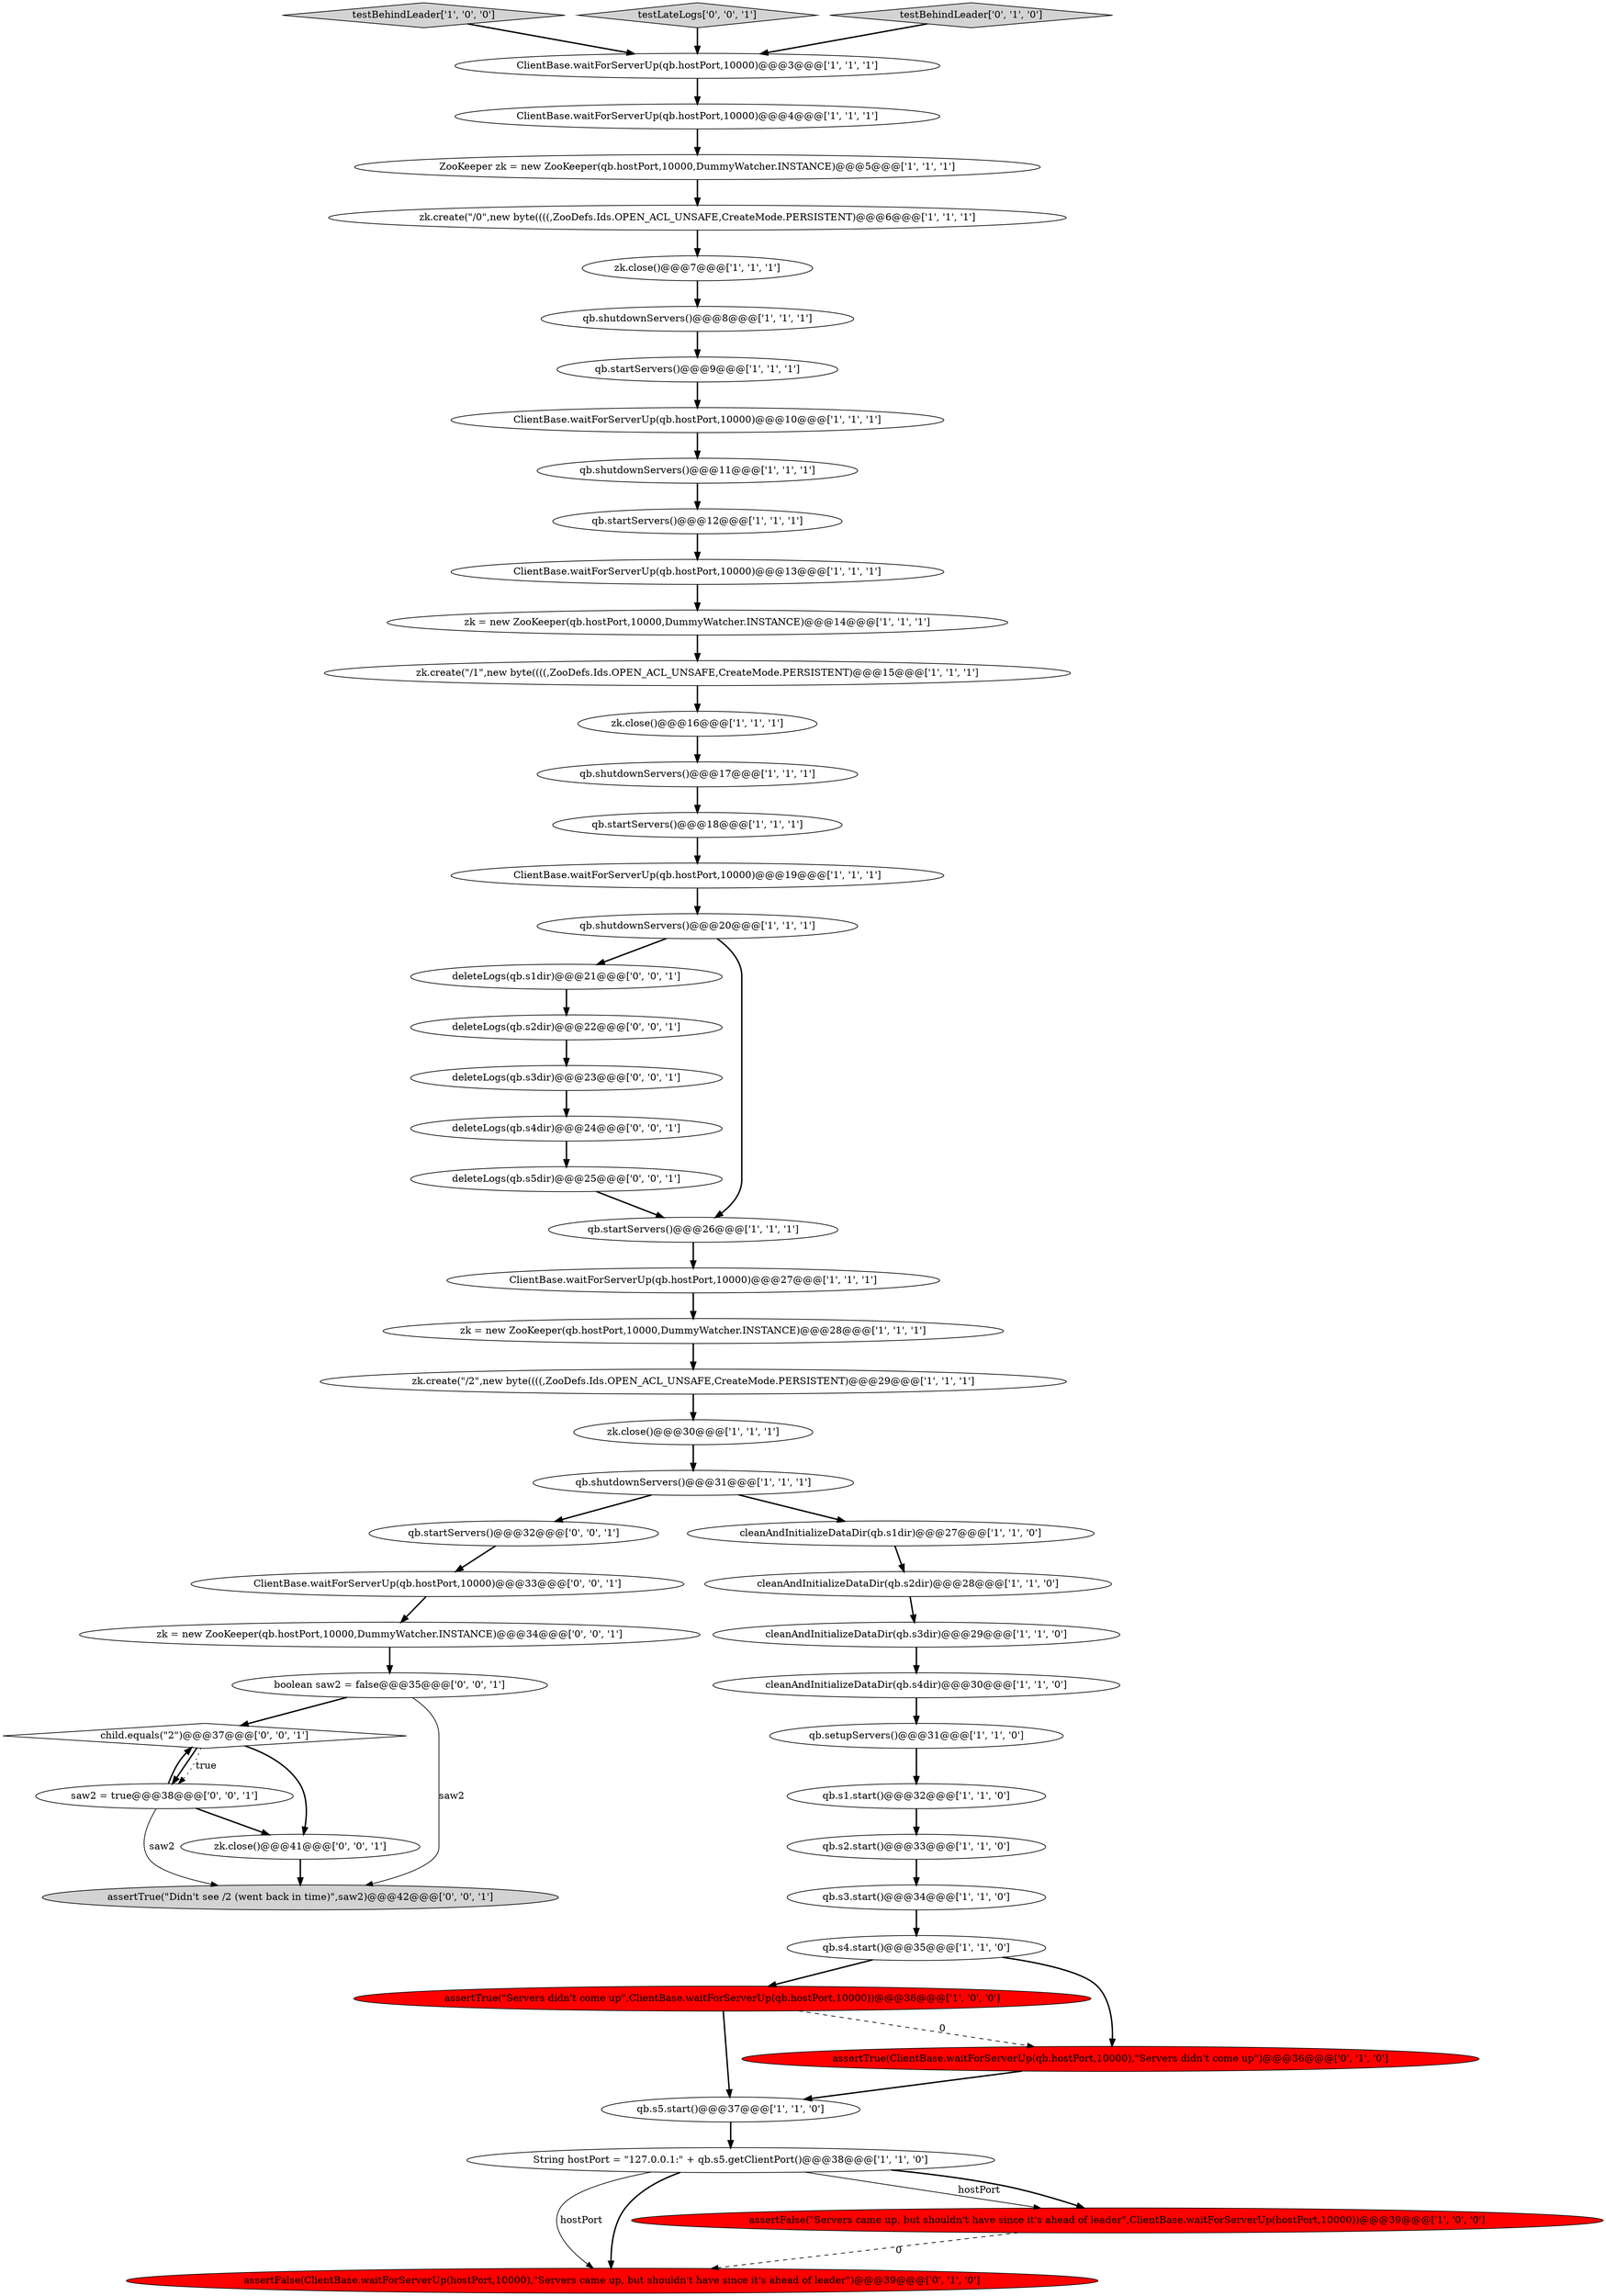 digraph {
8 [style = filled, label = "qb.shutdownServers()@@@17@@@['1', '1', '1']", fillcolor = white, shape = ellipse image = "AAA0AAABBB1BBB"];
54 [style = filled, label = "qb.startServers()@@@32@@@['0', '0', '1']", fillcolor = white, shape = ellipse image = "AAA0AAABBB3BBB"];
31 [style = filled, label = "testBehindLeader['1', '0', '0']", fillcolor = lightgray, shape = diamond image = "AAA0AAABBB1BBB"];
22 [style = filled, label = "String hostPort = \"127.0.0.1:\" + qb.s5.getClientPort()@@@38@@@['1', '1', '0']", fillcolor = white, shape = ellipse image = "AAA0AAABBB1BBB"];
12 [style = filled, label = "zk.close()@@@16@@@['1', '1', '1']", fillcolor = white, shape = ellipse image = "AAA0AAABBB1BBB"];
5 [style = filled, label = "zk.close()@@@7@@@['1', '1', '1']", fillcolor = white, shape = ellipse image = "AAA0AAABBB1BBB"];
47 [style = filled, label = "zk.close()@@@41@@@['0', '0', '1']", fillcolor = white, shape = ellipse image = "AAA0AAABBB3BBB"];
33 [style = filled, label = "ClientBase.waitForServerUp(qb.hostPort,10000)@@@13@@@['1', '1', '1']", fillcolor = white, shape = ellipse image = "AAA0AAABBB1BBB"];
9 [style = filled, label = "ClientBase.waitForServerUp(qb.hostPort,10000)@@@27@@@['1', '1', '1']", fillcolor = white, shape = ellipse image = "AAA0AAABBB1BBB"];
1 [style = filled, label = "zk.create(\"/0\",new byte((((,ZooDefs.Ids.OPEN_ACL_UNSAFE,CreateMode.PERSISTENT)@@@6@@@['1', '1', '1']", fillcolor = white, shape = ellipse image = "AAA0AAABBB1BBB"];
35 [style = filled, label = "qb.s2.start()@@@33@@@['1', '1', '0']", fillcolor = white, shape = ellipse image = "AAA0AAABBB1BBB"];
39 [style = filled, label = "assertFalse(ClientBase.waitForServerUp(hostPort,10000),\"Servers came up, but shouldn't have since it's ahead of leader\")@@@39@@@['0', '1', '0']", fillcolor = red, shape = ellipse image = "AAA1AAABBB2BBB"];
52 [style = filled, label = "saw2 = true@@@38@@@['0', '0', '1']", fillcolor = white, shape = ellipse image = "AAA0AAABBB3BBB"];
51 [style = filled, label = "deleteLogs(qb.s4dir)@@@24@@@['0', '0', '1']", fillcolor = white, shape = ellipse image = "AAA0AAABBB3BBB"];
18 [style = filled, label = "qb.s4.start()@@@35@@@['1', '1', '0']", fillcolor = white, shape = ellipse image = "AAA0AAABBB1BBB"];
20 [style = filled, label = "qb.s1.start()@@@32@@@['1', '1', '0']", fillcolor = white, shape = ellipse image = "AAA0AAABBB1BBB"];
44 [style = filled, label = "deleteLogs(qb.s5dir)@@@25@@@['0', '0', '1']", fillcolor = white, shape = ellipse image = "AAA0AAABBB3BBB"];
26 [style = filled, label = "qb.shutdownServers()@@@11@@@['1', '1', '1']", fillcolor = white, shape = ellipse image = "AAA0AAABBB1BBB"];
50 [style = filled, label = "testLateLogs['0', '0', '1']", fillcolor = lightgray, shape = diamond image = "AAA0AAABBB3BBB"];
16 [style = filled, label = "ClientBase.waitForServerUp(qb.hostPort,10000)@@@10@@@['1', '1', '1']", fillcolor = white, shape = ellipse image = "AAA0AAABBB1BBB"];
30 [style = filled, label = "cleanAndInitializeDataDir(qb.s2dir)@@@28@@@['1', '1', '0']", fillcolor = white, shape = ellipse image = "AAA0AAABBB1BBB"];
32 [style = filled, label = "zk = new ZooKeeper(qb.hostPort,10000,DummyWatcher.INSTANCE)@@@28@@@['1', '1', '1']", fillcolor = white, shape = ellipse image = "AAA0AAABBB1BBB"];
49 [style = filled, label = "boolean saw2 = false@@@35@@@['0', '0', '1']", fillcolor = white, shape = ellipse image = "AAA0AAABBB3BBB"];
45 [style = filled, label = "deleteLogs(qb.s1dir)@@@21@@@['0', '0', '1']", fillcolor = white, shape = ellipse image = "AAA0AAABBB3BBB"];
17 [style = filled, label = "qb.startServers()@@@18@@@['1', '1', '1']", fillcolor = white, shape = ellipse image = "AAA0AAABBB1BBB"];
11 [style = filled, label = "zk.create(\"/1\",new byte((((,ZooDefs.Ids.OPEN_ACL_UNSAFE,CreateMode.PERSISTENT)@@@15@@@['1', '1', '1']", fillcolor = white, shape = ellipse image = "AAA0AAABBB1BBB"];
3 [style = filled, label = "ClientBase.waitForServerUp(qb.hostPort,10000)@@@19@@@['1', '1', '1']", fillcolor = white, shape = ellipse image = "AAA0AAABBB1BBB"];
0 [style = filled, label = "ClientBase.waitForServerUp(qb.hostPort,10000)@@@4@@@['1', '1', '1']", fillcolor = white, shape = ellipse image = "AAA0AAABBB1BBB"];
48 [style = filled, label = "deleteLogs(qb.s3dir)@@@23@@@['0', '0', '1']", fillcolor = white, shape = ellipse image = "AAA0AAABBB3BBB"];
46 [style = filled, label = "ClientBase.waitForServerUp(qb.hostPort,10000)@@@33@@@['0', '0', '1']", fillcolor = white, shape = ellipse image = "AAA0AAABBB3BBB"];
34 [style = filled, label = "qb.startServers()@@@12@@@['1', '1', '1']", fillcolor = white, shape = ellipse image = "AAA0AAABBB1BBB"];
36 [style = filled, label = "assertTrue(\"Servers didn't come up\",ClientBase.waitForServerUp(qb.hostPort,10000))@@@36@@@['1', '0', '0']", fillcolor = red, shape = ellipse image = "AAA1AAABBB1BBB"];
13 [style = filled, label = "qb.s5.start()@@@37@@@['1', '1', '0']", fillcolor = white, shape = ellipse image = "AAA0AAABBB1BBB"];
21 [style = filled, label = "qb.shutdownServers()@@@31@@@['1', '1', '1']", fillcolor = white, shape = ellipse image = "AAA0AAABBB1BBB"];
19 [style = filled, label = "zk = new ZooKeeper(qb.hostPort,10000,DummyWatcher.INSTANCE)@@@14@@@['1', '1', '1']", fillcolor = white, shape = ellipse image = "AAA0AAABBB1BBB"];
24 [style = filled, label = "assertFalse(\"Servers came up, but shouldn't have since it's ahead of leader\",ClientBase.waitForServerUp(hostPort,10000))@@@39@@@['1', '0', '0']", fillcolor = red, shape = ellipse image = "AAA1AAABBB1BBB"];
53 [style = filled, label = "deleteLogs(qb.s2dir)@@@22@@@['0', '0', '1']", fillcolor = white, shape = ellipse image = "AAA0AAABBB3BBB"];
40 [style = filled, label = "testBehindLeader['0', '1', '0']", fillcolor = lightgray, shape = diamond image = "AAA0AAABBB2BBB"];
37 [style = filled, label = "qb.s3.start()@@@34@@@['1', '1', '0']", fillcolor = white, shape = ellipse image = "AAA0AAABBB1BBB"];
41 [style = filled, label = "assertTrue(\"Didn't see /2 (went back in time)\",saw2)@@@42@@@['0', '0', '1']", fillcolor = lightgray, shape = ellipse image = "AAA0AAABBB3BBB"];
14 [style = filled, label = "qb.shutdownServers()@@@8@@@['1', '1', '1']", fillcolor = white, shape = ellipse image = "AAA0AAABBB1BBB"];
2 [style = filled, label = "zk.create(\"/2\",new byte((((,ZooDefs.Ids.OPEN_ACL_UNSAFE,CreateMode.PERSISTENT)@@@29@@@['1', '1', '1']", fillcolor = white, shape = ellipse image = "AAA0AAABBB1BBB"];
27 [style = filled, label = "cleanAndInitializeDataDir(qb.s3dir)@@@29@@@['1', '1', '0']", fillcolor = white, shape = ellipse image = "AAA0AAABBB1BBB"];
29 [style = filled, label = "qb.startServers()@@@9@@@['1', '1', '1']", fillcolor = white, shape = ellipse image = "AAA0AAABBB1BBB"];
4 [style = filled, label = "qb.setupServers()@@@31@@@['1', '1', '0']", fillcolor = white, shape = ellipse image = "AAA0AAABBB1BBB"];
28 [style = filled, label = "qb.startServers()@@@26@@@['1', '1', '1']", fillcolor = white, shape = ellipse image = "AAA0AAABBB1BBB"];
7 [style = filled, label = "cleanAndInitializeDataDir(qb.s1dir)@@@27@@@['1', '1', '0']", fillcolor = white, shape = ellipse image = "AAA0AAABBB1BBB"];
38 [style = filled, label = "assertTrue(ClientBase.waitForServerUp(qb.hostPort,10000),\"Servers didn't come up\")@@@36@@@['0', '1', '0']", fillcolor = red, shape = ellipse image = "AAA1AAABBB2BBB"];
10 [style = filled, label = "ClientBase.waitForServerUp(qb.hostPort,10000)@@@3@@@['1', '1', '1']", fillcolor = white, shape = ellipse image = "AAA0AAABBB1BBB"];
23 [style = filled, label = "zk.close()@@@30@@@['1', '1', '1']", fillcolor = white, shape = ellipse image = "AAA0AAABBB1BBB"];
25 [style = filled, label = "cleanAndInitializeDataDir(qb.s4dir)@@@30@@@['1', '1', '0']", fillcolor = white, shape = ellipse image = "AAA0AAABBB1BBB"];
15 [style = filled, label = "qb.shutdownServers()@@@20@@@['1', '1', '1']", fillcolor = white, shape = ellipse image = "AAA0AAABBB1BBB"];
42 [style = filled, label = "zk = new ZooKeeper(qb.hostPort,10000,DummyWatcher.INSTANCE)@@@34@@@['0', '0', '1']", fillcolor = white, shape = ellipse image = "AAA0AAABBB3BBB"];
6 [style = filled, label = "ZooKeeper zk = new ZooKeeper(qb.hostPort,10000,DummyWatcher.INSTANCE)@@@5@@@['1', '1', '1']", fillcolor = white, shape = ellipse image = "AAA0AAABBB1BBB"];
43 [style = filled, label = "child.equals(\"2\")@@@37@@@['0', '0', '1']", fillcolor = white, shape = diamond image = "AAA0AAABBB3BBB"];
1->5 [style = bold, label=""];
18->38 [style = bold, label=""];
40->10 [style = bold, label=""];
46->42 [style = bold, label=""];
15->45 [style = bold, label=""];
7->30 [style = bold, label=""];
0->6 [style = bold, label=""];
54->46 [style = bold, label=""];
26->34 [style = bold, label=""];
9->32 [style = bold, label=""];
34->33 [style = bold, label=""];
30->27 [style = bold, label=""];
16->26 [style = bold, label=""];
51->44 [style = bold, label=""];
21->54 [style = bold, label=""];
25->4 [style = bold, label=""];
28->9 [style = bold, label=""];
19->11 [style = bold, label=""];
11->12 [style = bold, label=""];
3->15 [style = bold, label=""];
18->36 [style = bold, label=""];
45->53 [style = bold, label=""];
43->52 [style = bold, label=""];
5->14 [style = bold, label=""];
49->41 [style = solid, label="saw2"];
24->39 [style = dashed, label="0"];
32->2 [style = bold, label=""];
49->43 [style = bold, label=""];
52->41 [style = solid, label="saw2"];
8->17 [style = bold, label=""];
2->23 [style = bold, label=""];
6->1 [style = bold, label=""];
52->43 [style = bold, label=""];
48->51 [style = bold, label=""];
36->13 [style = bold, label=""];
52->47 [style = bold, label=""];
43->47 [style = bold, label=""];
23->21 [style = bold, label=""];
15->28 [style = bold, label=""];
35->37 [style = bold, label=""];
22->39 [style = solid, label="hostPort"];
31->10 [style = bold, label=""];
12->8 [style = bold, label=""];
44->28 [style = bold, label=""];
10->0 [style = bold, label=""];
50->10 [style = bold, label=""];
4->20 [style = bold, label=""];
14->29 [style = bold, label=""];
17->3 [style = bold, label=""];
37->18 [style = bold, label=""];
47->41 [style = bold, label=""];
21->7 [style = bold, label=""];
22->39 [style = bold, label=""];
42->49 [style = bold, label=""];
22->24 [style = solid, label="hostPort"];
13->22 [style = bold, label=""];
20->35 [style = bold, label=""];
22->24 [style = bold, label=""];
33->19 [style = bold, label=""];
43->52 [style = dotted, label="true"];
38->13 [style = bold, label=""];
29->16 [style = bold, label=""];
27->25 [style = bold, label=""];
53->48 [style = bold, label=""];
36->38 [style = dashed, label="0"];
}
